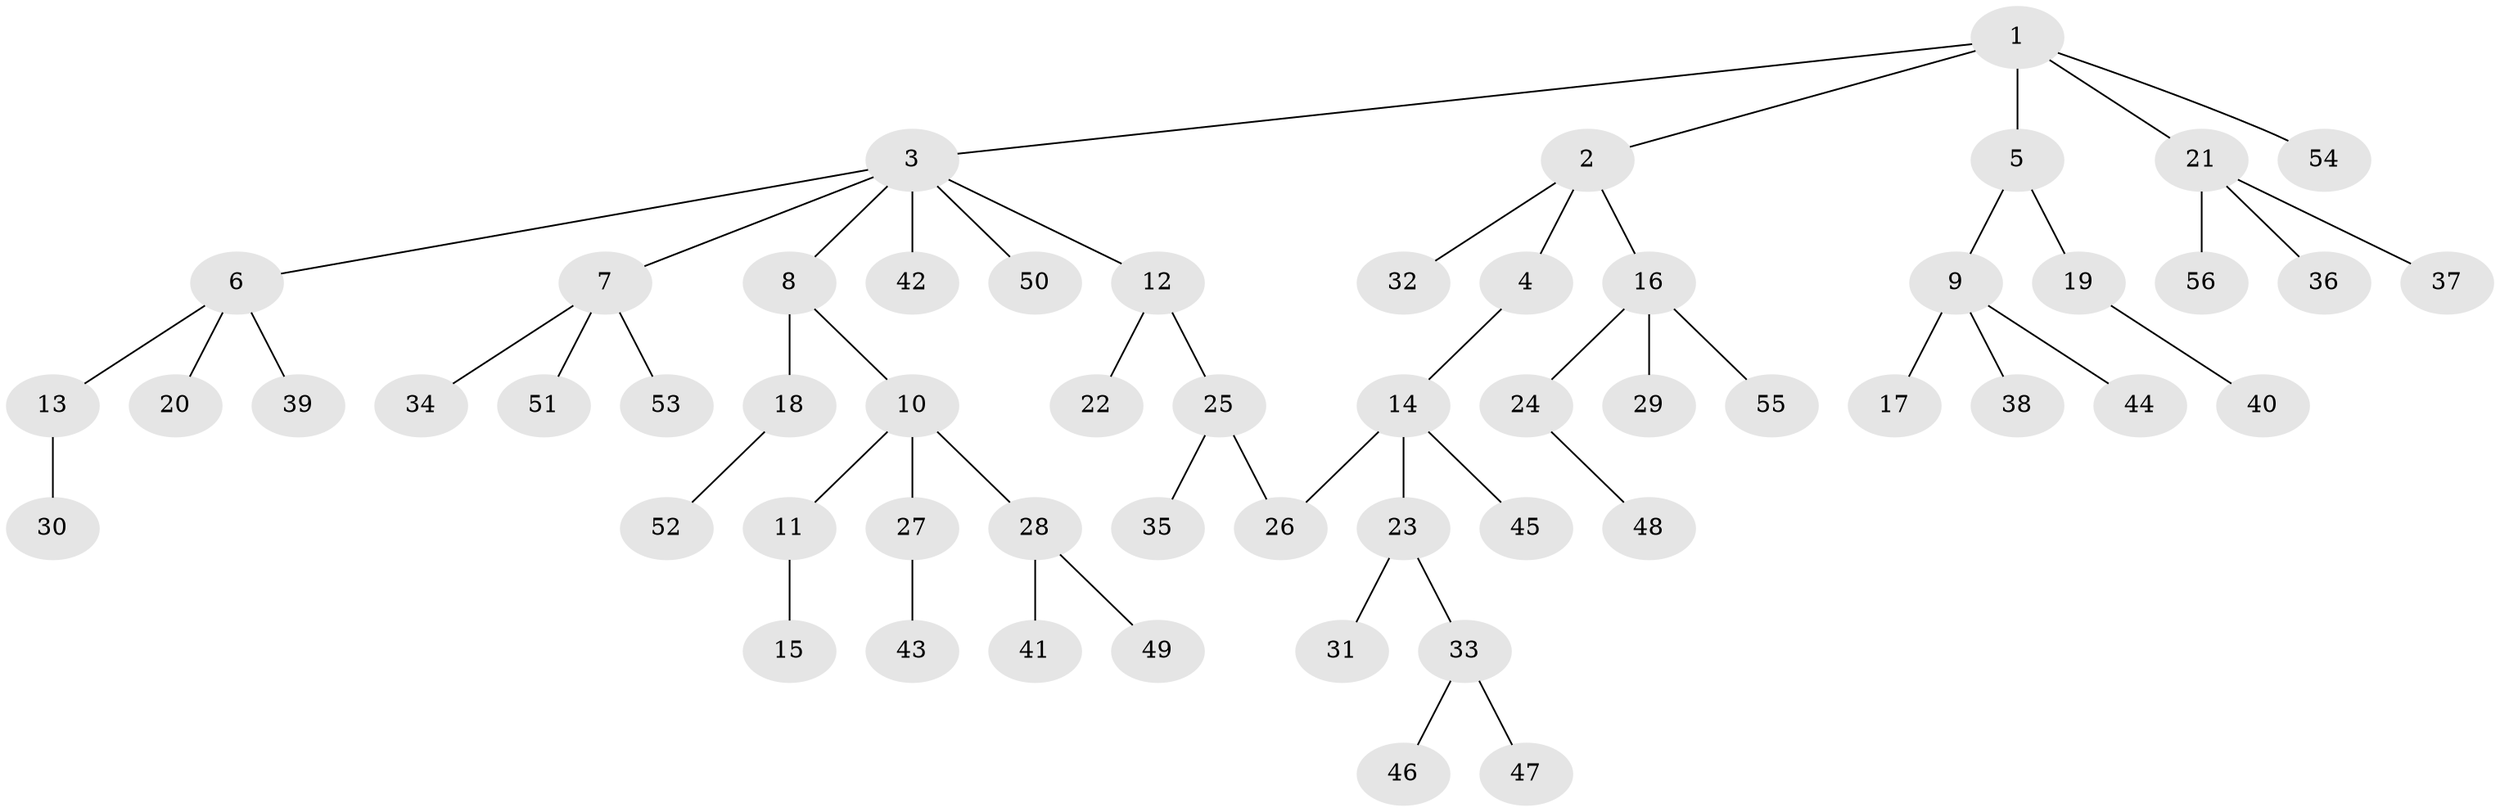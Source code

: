 // coarse degree distribution, {1: 0.7878787878787878, 2: 0.09090909090909091, 4: 0.030303030303030304, 13: 0.030303030303030304, 12: 0.030303030303030304, 3: 0.030303030303030304}
// Generated by graph-tools (version 1.1) at 2025/45/03/04/25 21:45:31]
// undirected, 56 vertices, 56 edges
graph export_dot {
graph [start="1"]
  node [color=gray90,style=filled];
  1;
  2;
  3;
  4;
  5;
  6;
  7;
  8;
  9;
  10;
  11;
  12;
  13;
  14;
  15;
  16;
  17;
  18;
  19;
  20;
  21;
  22;
  23;
  24;
  25;
  26;
  27;
  28;
  29;
  30;
  31;
  32;
  33;
  34;
  35;
  36;
  37;
  38;
  39;
  40;
  41;
  42;
  43;
  44;
  45;
  46;
  47;
  48;
  49;
  50;
  51;
  52;
  53;
  54;
  55;
  56;
  1 -- 2;
  1 -- 3;
  1 -- 5;
  1 -- 21;
  1 -- 54;
  2 -- 4;
  2 -- 16;
  2 -- 32;
  3 -- 6;
  3 -- 7;
  3 -- 8;
  3 -- 12;
  3 -- 42;
  3 -- 50;
  4 -- 14;
  5 -- 9;
  5 -- 19;
  6 -- 13;
  6 -- 20;
  6 -- 39;
  7 -- 34;
  7 -- 51;
  7 -- 53;
  8 -- 10;
  8 -- 18;
  9 -- 17;
  9 -- 38;
  9 -- 44;
  10 -- 11;
  10 -- 27;
  10 -- 28;
  11 -- 15;
  12 -- 22;
  12 -- 25;
  13 -- 30;
  14 -- 23;
  14 -- 45;
  14 -- 26;
  16 -- 24;
  16 -- 29;
  16 -- 55;
  18 -- 52;
  19 -- 40;
  21 -- 36;
  21 -- 37;
  21 -- 56;
  23 -- 31;
  23 -- 33;
  24 -- 48;
  25 -- 26;
  25 -- 35;
  27 -- 43;
  28 -- 41;
  28 -- 49;
  33 -- 46;
  33 -- 47;
}
